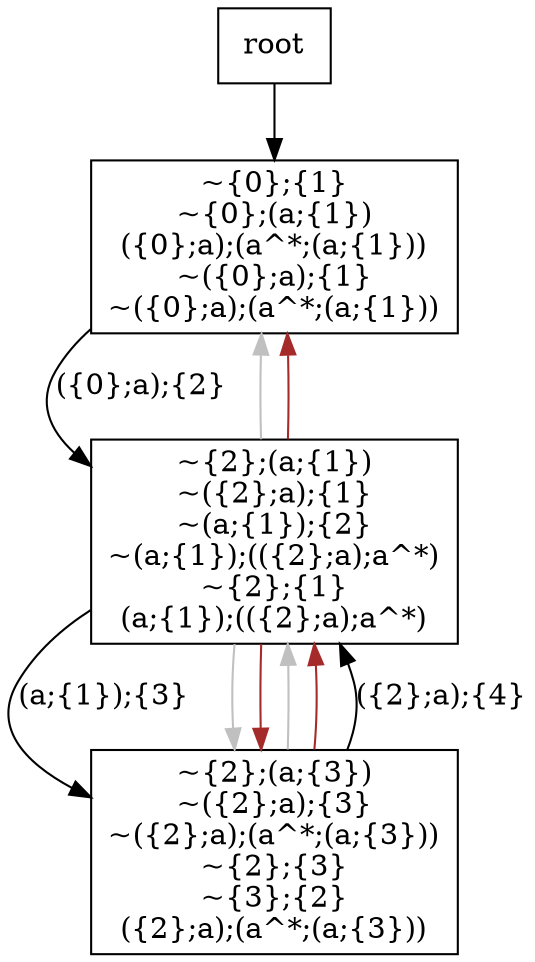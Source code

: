 digraph {
node[shape="box"]
N0x14ce299c0[label="~{0};{1}
~{0};(a;{1})
({0};a);(a^*;(a;{1}))
~({0};a);{1}
~({0};a);(a^*;(a;{1}))
"];
N0x14ce299c0 -> N0x14cf057c0[label="({0};a);{2}
"];
N0x14cf057c0[label="~{2};(a;{1})
~({2};a);{1}
~(a;{1});{2}
~(a;{1});(({2};a);a^*)
~{2};{1}
(a;{1});(({2};a);a^*)
"];
N0x14cf057c0 -> N0x14ce32c90[label="(a;{1});{3}
"];
N0x14cf057c0 -> N0x14ce299c0[color="grey"];
N0x14cf057c0 -> N0x14ce32c90[color="grey"];
N0x14cf057c0 -> N0x14ce299c0[color="brown"];
N0x14cf057c0 -> N0x14ce32c90[color="brown"];
N0x14ce32c90[label="~{2};(a;{3})
~({2};a);{3}
~({2};a);(a^*;(a;{3}))
~{2};{3}
~{3};{2}
({2};a);(a^*;(a;{3}))
"];
N0x14ce32c90 -> N0x14cf057c0[label="({2};a);{4}
"];
N0x14ce32c90 -> N0x14cf057c0[color="grey"];
N0x14ce32c90 -> N0x14cf057c0[color="brown"];
root -> N0x14ce299c0;
}
